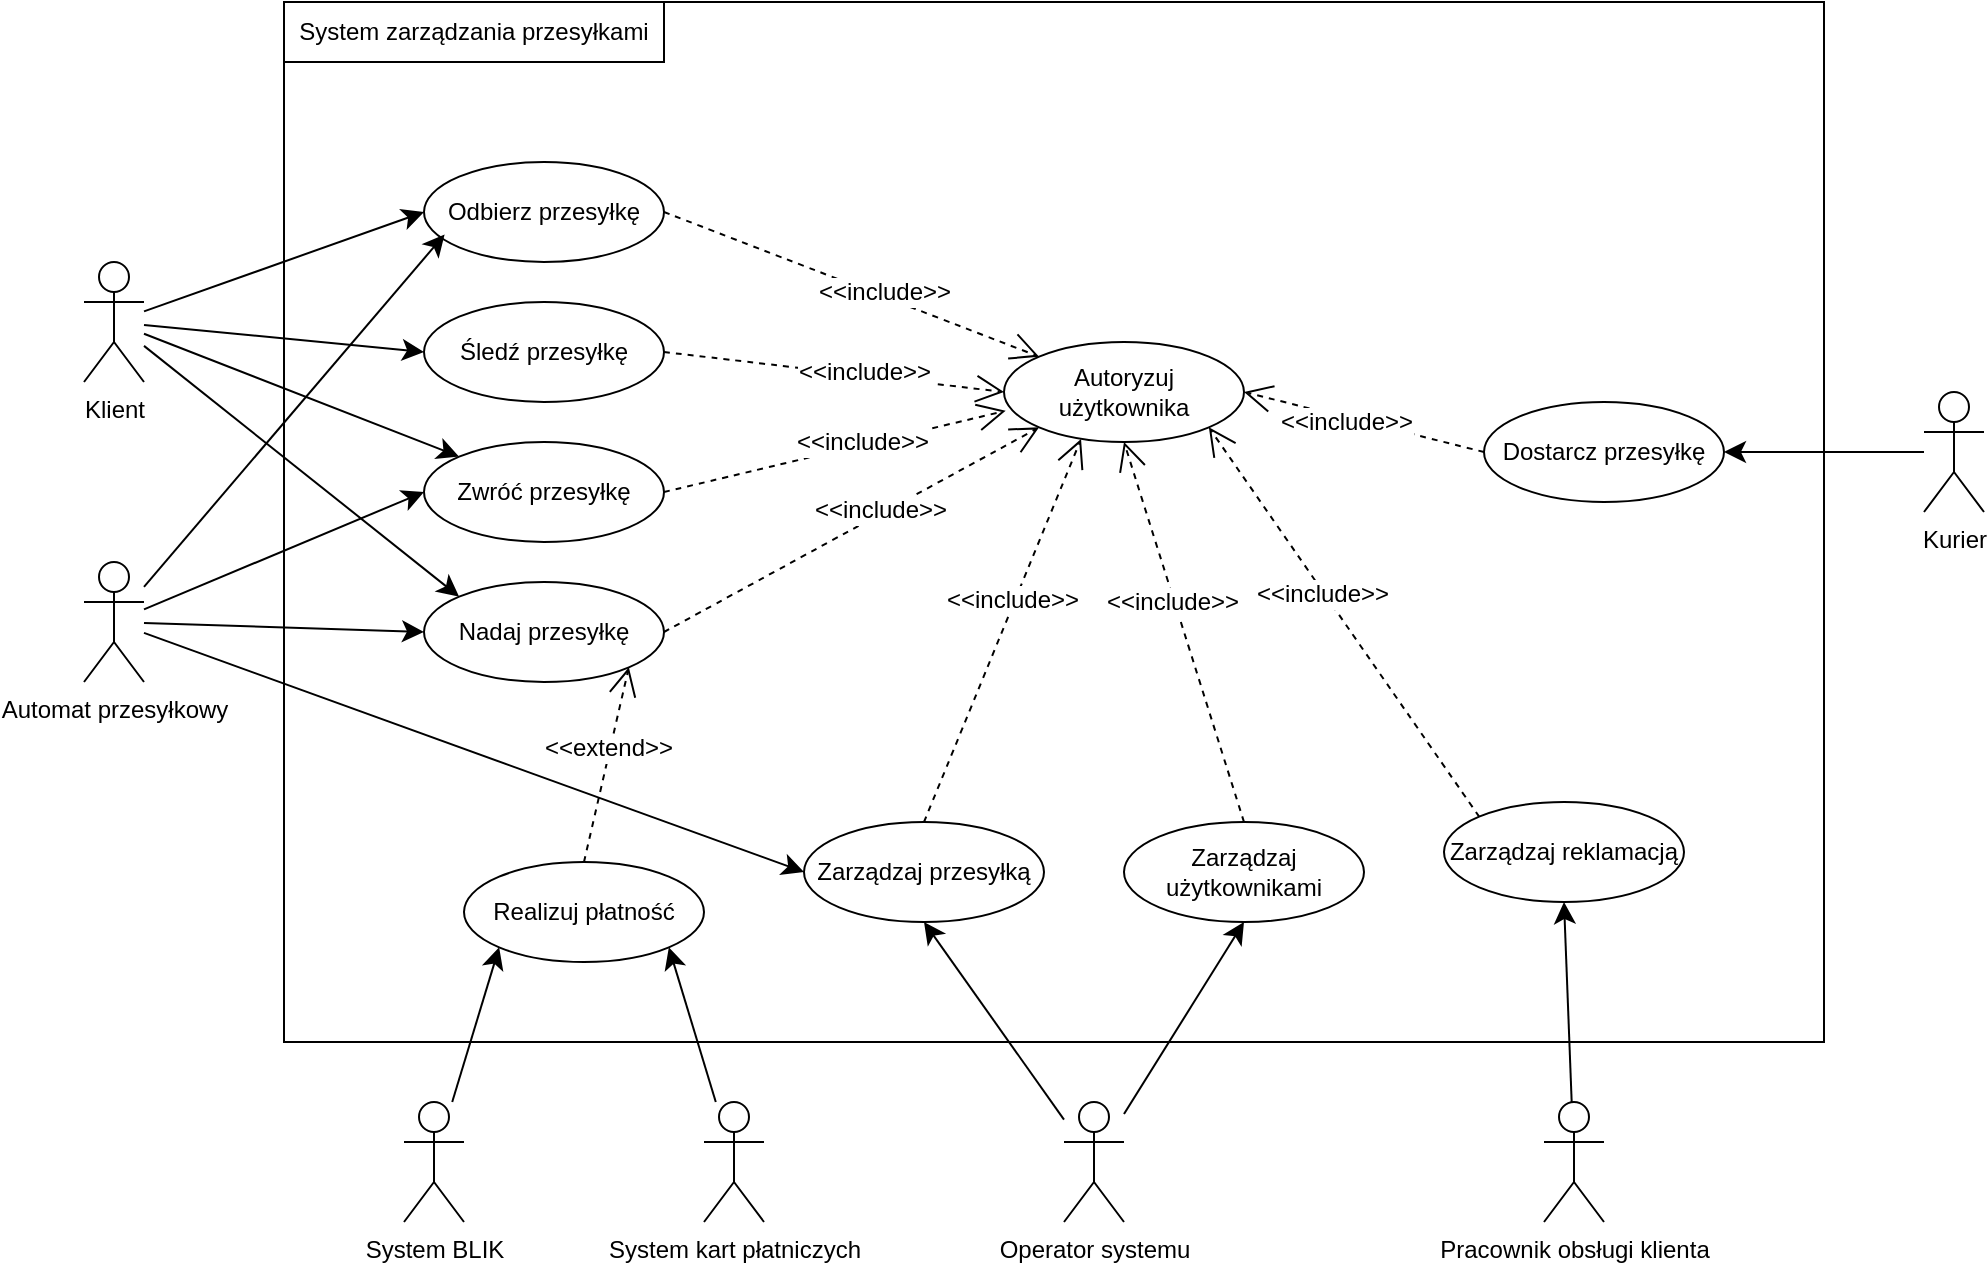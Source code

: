 <mxfile version="26.1.1">
  <diagram name="Strona-1" id="rj_i3QhOTDHq4psBCG0G">
    <mxGraphModel dx="2071" dy="1184" grid="1" gridSize="10" guides="1" tooltips="1" connect="1" arrows="1" fold="1" page="1" pageScale="1" pageWidth="827" pageHeight="1169" math="0" shadow="0">
      <root>
        <mxCell id="0" />
        <mxCell id="1" parent="0" />
        <mxCell id="lPOKyvbXjN7x4YC7jtMb-1" value="" style="html=1;whiteSpace=wrap;" vertex="1" parent="1">
          <mxGeometry x="-200" y="230" width="770" height="520" as="geometry" />
        </mxCell>
        <mxCell id="lPOKyvbXjN7x4YC7jtMb-2" value="System zarządzania przesyłkami" style="html=1;whiteSpace=wrap;" vertex="1" parent="1">
          <mxGeometry x="-200" y="230" width="190" height="30" as="geometry" />
        </mxCell>
        <mxCell id="lPOKyvbXjN7x4YC7jtMb-22" value="" style="edgeStyle=none;curved=1;rounded=0;orthogonalLoop=1;jettySize=auto;html=1;fontSize=12;startSize=8;endSize=8;entryX=0;entryY=0.5;entryDx=0;entryDy=0;" edge="1" parent="1" source="lPOKyvbXjN7x4YC7jtMb-3" target="lPOKyvbXjN7x4YC7jtMb-5">
          <mxGeometry relative="1" as="geometry" />
        </mxCell>
        <mxCell id="lPOKyvbXjN7x4YC7jtMb-23" style="edgeStyle=none;curved=1;rounded=0;orthogonalLoop=1;jettySize=auto;html=1;entryX=0;entryY=0;entryDx=0;entryDy=0;fontSize=12;startSize=8;endSize=8;" edge="1" parent="1" source="lPOKyvbXjN7x4YC7jtMb-3" target="lPOKyvbXjN7x4YC7jtMb-6">
          <mxGeometry relative="1" as="geometry" />
        </mxCell>
        <mxCell id="lPOKyvbXjN7x4YC7jtMb-24" style="edgeStyle=none;curved=1;rounded=0;orthogonalLoop=1;jettySize=auto;html=1;entryX=0;entryY=0.5;entryDx=0;entryDy=0;fontSize=12;startSize=8;endSize=8;" edge="1" parent="1" source="lPOKyvbXjN7x4YC7jtMb-3" target="lPOKyvbXjN7x4YC7jtMb-7">
          <mxGeometry relative="1" as="geometry" />
        </mxCell>
        <mxCell id="lPOKyvbXjN7x4YC7jtMb-25" style="edgeStyle=none;curved=1;rounded=0;orthogonalLoop=1;jettySize=auto;html=1;entryX=0;entryY=0;entryDx=0;entryDy=0;fontSize=12;startSize=8;endSize=8;" edge="1" parent="1" source="lPOKyvbXjN7x4YC7jtMb-3" target="lPOKyvbXjN7x4YC7jtMb-8">
          <mxGeometry relative="1" as="geometry" />
        </mxCell>
        <mxCell id="lPOKyvbXjN7x4YC7jtMb-3" value="Klient" style="shape=umlActor;verticalLabelPosition=bottom;verticalAlign=top;html=1;" vertex="1" parent="1">
          <mxGeometry x="-300" y="360" width="30" height="60" as="geometry" />
        </mxCell>
        <mxCell id="lPOKyvbXjN7x4YC7jtMb-5" value="Odbierz przesyłkę" style="ellipse;whiteSpace=wrap;html=1;" vertex="1" parent="1">
          <mxGeometry x="-130" y="310" width="120" height="50" as="geometry" />
        </mxCell>
        <mxCell id="lPOKyvbXjN7x4YC7jtMb-6" value="Nadaj przesyłkę" style="ellipse;whiteSpace=wrap;html=1;" vertex="1" parent="1">
          <mxGeometry x="-130" y="520" width="120" height="50" as="geometry" />
        </mxCell>
        <mxCell id="lPOKyvbXjN7x4YC7jtMb-7" value="Śledź przesyłkę" style="ellipse;whiteSpace=wrap;html=1;" vertex="1" parent="1">
          <mxGeometry x="-130" y="380" width="120" height="50" as="geometry" />
        </mxCell>
        <mxCell id="lPOKyvbXjN7x4YC7jtMb-8" value="Zwróć przesyłkę" style="ellipse;whiteSpace=wrap;html=1;" vertex="1" parent="1">
          <mxGeometry x="-130" y="450" width="120" height="50" as="geometry" />
        </mxCell>
        <mxCell id="lPOKyvbXjN7x4YC7jtMb-10" value="Autoryzuj użytkownika" style="ellipse;whiteSpace=wrap;html=1;" vertex="1" parent="1">
          <mxGeometry x="160" y="400" width="120" height="50" as="geometry" />
        </mxCell>
        <mxCell id="lPOKyvbXjN7x4YC7jtMb-11" value="Dostarcz p&lt;span style=&quot;color: rgba(0, 0, 0, 0); font-family: monospace; font-size: 0px; text-align: start; text-wrap-mode: nowrap;&quot;&gt;%3CmxGraphModel%3E%3Croot%3E%3CmxCell%20id%3D%220%22%2F%3E%3CmxCell%20id%3D%221%22%20parent%3D%220%22%2F%3E%3CmxCell%20id%3D%222%22%20value%3D%22Zwr%C3%B3%C4%87%20przesy%C5%82k%C4%99%22%20style%3D%22ellipse%3BwhiteSpace%3Dwrap%3Bhtml%3D1%3B%22%20vertex%3D%221%22%20parent%3D%221%22%3E%3CmxGeometry%20x%3D%22300%22%20y%3D%22490%22%20width%3D%22120%22%20height%3D%2250%22%20as%3D%22geometry%22%2F%3E%3C%2FmxCell%3E%3C%2Froot%3E%3C%2FmxGraphModel%3E&lt;/span&gt;rze&lt;span style=&quot;color: rgba(0, 0, 0, 0); font-family: monospace; font-size: 0px; text-align: start; text-wrap-mode: nowrap;&quot;&gt;%3CmxGraphModel%3E%3Croot%3E%3CmxCell%20id%3D%220%22%2F%3E%3CmxCell%20id%3D%221%22%20parent%3D%220%22%2F%3E%3CmxCell%20id%3D%222%22%20value%3D%22Zwr%C3%B3%C4%87%20przesy%C5%82k%C4%99%22%20style%3D%22ellipse%3BwhiteSpace%3Dwrap%3Bhtml%3D1%3B%22%20vertex%3D%221%22%20parent%3D%221%22%3E%3CmxGeometry%20x%3D%22300%22%20y%3D%22490%22%20width%3D%22120%22%20height%3D%2250%22%20as%3D%22geometry%22%2F%3E%3C%2FmxCell%3E%3C%2Froot%3E%3C%2FmxGraphModel%3E&lt;/span&gt;syłkę" style="ellipse;whiteSpace=wrap;html=1;" vertex="1" parent="1">
          <mxGeometry x="400" y="430" width="120" height="50" as="geometry" />
        </mxCell>
        <mxCell id="lPOKyvbXjN7x4YC7jtMb-12" value="Realizuj płatność" style="ellipse;whiteSpace=wrap;html=1;" vertex="1" parent="1">
          <mxGeometry x="-110" y="660" width="120" height="50" as="geometry" />
        </mxCell>
        <mxCell id="lPOKyvbXjN7x4YC7jtMb-13" value="Zarządzaj przesyłką" style="ellipse;whiteSpace=wrap;html=1;" vertex="1" parent="1">
          <mxGeometry x="60" y="640" width="120" height="50" as="geometry" />
        </mxCell>
        <mxCell id="lPOKyvbXjN7x4YC7jtMb-14" value="Zarządzaj reklamacją" style="ellipse;whiteSpace=wrap;html=1;" vertex="1" parent="1">
          <mxGeometry x="380" y="630" width="120" height="50" as="geometry" />
        </mxCell>
        <mxCell id="lPOKyvbXjN7x4YC7jtMb-15" value="Zarządzaj użytkownikami" style="ellipse;whiteSpace=wrap;html=1;" vertex="1" parent="1">
          <mxGeometry x="220" y="640" width="120" height="50" as="geometry" />
        </mxCell>
        <mxCell id="lPOKyvbXjN7x4YC7jtMb-28" style="edgeStyle=none;curved=1;rounded=0;orthogonalLoop=1;jettySize=auto;html=1;entryX=1;entryY=0.5;entryDx=0;entryDy=0;fontSize=12;startSize=8;endSize=8;" edge="1" parent="1" source="lPOKyvbXjN7x4YC7jtMb-16" target="lPOKyvbXjN7x4YC7jtMb-11">
          <mxGeometry relative="1" as="geometry" />
        </mxCell>
        <mxCell id="lPOKyvbXjN7x4YC7jtMb-16" value="Kurier" style="shape=umlActor;verticalLabelPosition=bottom;verticalAlign=top;html=1;" vertex="1" parent="1">
          <mxGeometry x="620" y="425" width="30" height="60" as="geometry" />
        </mxCell>
        <mxCell id="lPOKyvbXjN7x4YC7jtMb-27" value="" style="edgeStyle=none;curved=1;rounded=0;orthogonalLoop=1;jettySize=auto;html=1;fontSize=12;startSize=8;endSize=8;entryX=0.5;entryY=1;entryDx=0;entryDy=0;" edge="1" parent="1" source="lPOKyvbXjN7x4YC7jtMb-17" target="lPOKyvbXjN7x4YC7jtMb-14">
          <mxGeometry relative="1" as="geometry" />
        </mxCell>
        <mxCell id="lPOKyvbXjN7x4YC7jtMb-17" value="Pracownik obsługi klienta" style="shape=umlActor;verticalLabelPosition=bottom;verticalAlign=top;html=1;" vertex="1" parent="1">
          <mxGeometry x="430" y="780" width="30" height="60" as="geometry" />
        </mxCell>
        <mxCell id="lPOKyvbXjN7x4YC7jtMb-31" style="edgeStyle=none;curved=1;rounded=0;orthogonalLoop=1;jettySize=auto;html=1;entryX=0.5;entryY=1;entryDx=0;entryDy=0;fontSize=12;startSize=8;endSize=8;" edge="1" parent="1" source="lPOKyvbXjN7x4YC7jtMb-18" target="lPOKyvbXjN7x4YC7jtMb-15">
          <mxGeometry relative="1" as="geometry" />
        </mxCell>
        <mxCell id="lPOKyvbXjN7x4YC7jtMb-32" style="edgeStyle=none;curved=1;rounded=0;orthogonalLoop=1;jettySize=auto;html=1;entryX=0.5;entryY=1;entryDx=0;entryDy=0;fontSize=12;startSize=8;endSize=8;" edge="1" parent="1" source="lPOKyvbXjN7x4YC7jtMb-18" target="lPOKyvbXjN7x4YC7jtMb-13">
          <mxGeometry relative="1" as="geometry" />
        </mxCell>
        <mxCell id="lPOKyvbXjN7x4YC7jtMb-18" value="Operator systemu" style="shape=umlActor;verticalLabelPosition=bottom;verticalAlign=top;html=1;" vertex="1" parent="1">
          <mxGeometry x="190" y="780" width="30" height="60" as="geometry" />
        </mxCell>
        <mxCell id="lPOKyvbXjN7x4YC7jtMb-45" style="edgeStyle=none;curved=1;rounded=0;orthogonalLoop=1;jettySize=auto;html=1;entryX=0;entryY=0.5;entryDx=0;entryDy=0;fontSize=12;startSize=8;endSize=8;" edge="1" parent="1" source="lPOKyvbXjN7x4YC7jtMb-19" target="lPOKyvbXjN7x4YC7jtMb-6">
          <mxGeometry relative="1" as="geometry" />
        </mxCell>
        <mxCell id="lPOKyvbXjN7x4YC7jtMb-48" style="edgeStyle=none;curved=1;rounded=0;orthogonalLoop=1;jettySize=auto;html=1;entryX=0.086;entryY=0.724;entryDx=0;entryDy=0;fontSize=12;startSize=8;endSize=8;entryPerimeter=0;" edge="1" parent="1" source="lPOKyvbXjN7x4YC7jtMb-19" target="lPOKyvbXjN7x4YC7jtMb-5">
          <mxGeometry relative="1" as="geometry" />
        </mxCell>
        <mxCell id="lPOKyvbXjN7x4YC7jtMb-49" style="edgeStyle=none;curved=1;rounded=0;orthogonalLoop=1;jettySize=auto;html=1;entryX=0;entryY=0.5;entryDx=0;entryDy=0;fontSize=12;startSize=8;endSize=8;" edge="1" parent="1" source="lPOKyvbXjN7x4YC7jtMb-19" target="lPOKyvbXjN7x4YC7jtMb-13">
          <mxGeometry relative="1" as="geometry" />
        </mxCell>
        <mxCell id="lPOKyvbXjN7x4YC7jtMb-50" style="edgeStyle=none;curved=1;rounded=0;orthogonalLoop=1;jettySize=auto;html=1;entryX=0;entryY=0.5;entryDx=0;entryDy=0;fontSize=12;startSize=8;endSize=8;" edge="1" parent="1" source="lPOKyvbXjN7x4YC7jtMb-19" target="lPOKyvbXjN7x4YC7jtMb-8">
          <mxGeometry relative="1" as="geometry" />
        </mxCell>
        <mxCell id="lPOKyvbXjN7x4YC7jtMb-19" value="Automat przesyłkowy" style="shape=umlActor;verticalLabelPosition=bottom;verticalAlign=top;html=1;" vertex="1" parent="1">
          <mxGeometry x="-300" y="510" width="30" height="60" as="geometry" />
        </mxCell>
        <mxCell id="lPOKyvbXjN7x4YC7jtMb-29" style="edgeStyle=none;curved=1;rounded=0;orthogonalLoop=1;jettySize=auto;html=1;entryX=0;entryY=1;entryDx=0;entryDy=0;fontSize=12;startSize=8;endSize=8;" edge="1" parent="1" source="lPOKyvbXjN7x4YC7jtMb-20" target="lPOKyvbXjN7x4YC7jtMb-12">
          <mxGeometry relative="1" as="geometry" />
        </mxCell>
        <mxCell id="lPOKyvbXjN7x4YC7jtMb-20" value="System BLIK" style="shape=umlActor;verticalLabelPosition=bottom;verticalAlign=top;html=1;" vertex="1" parent="1">
          <mxGeometry x="-140" y="780" width="30" height="60" as="geometry" />
        </mxCell>
        <mxCell id="lPOKyvbXjN7x4YC7jtMb-30" style="edgeStyle=none;curved=1;rounded=0;orthogonalLoop=1;jettySize=auto;html=1;entryX=1;entryY=1;entryDx=0;entryDy=0;fontSize=12;startSize=8;endSize=8;" edge="1" parent="1" source="lPOKyvbXjN7x4YC7jtMb-21" target="lPOKyvbXjN7x4YC7jtMb-12">
          <mxGeometry relative="1" as="geometry" />
        </mxCell>
        <mxCell id="lPOKyvbXjN7x4YC7jtMb-21" value="System kart płatniczych" style="shape=umlActor;verticalLabelPosition=bottom;verticalAlign=top;html=1;" vertex="1" parent="1">
          <mxGeometry x="10" y="780" width="30" height="60" as="geometry" />
        </mxCell>
        <mxCell id="lPOKyvbXjN7x4YC7jtMb-35" value="&amp;lt;&amp;lt;include&amp;gt;&amp;gt;" style="endArrow=open;endSize=12;dashed=1;html=1;rounded=0;fontSize=12;curved=1;entryX=0;entryY=0;entryDx=0;entryDy=0;exitX=1;exitY=0.5;exitDx=0;exitDy=0;" edge="1" parent="1" source="lPOKyvbXjN7x4YC7jtMb-5" target="lPOKyvbXjN7x4YC7jtMb-10">
          <mxGeometry x="0.157" y="2" width="160" relative="1" as="geometry">
            <mxPoint x="120" y="470" as="sourcePoint" />
            <mxPoint x="280" y="470" as="targetPoint" />
            <mxPoint x="1" as="offset" />
          </mxGeometry>
        </mxCell>
        <mxCell id="lPOKyvbXjN7x4YC7jtMb-36" value="&amp;lt;&amp;lt;include&amp;gt;&amp;gt;" style="endArrow=open;endSize=12;dashed=1;html=1;rounded=0;fontSize=12;curved=1;exitX=1;exitY=0.5;exitDx=0;exitDy=0;entryX=0;entryY=1;entryDx=0;entryDy=0;" edge="1" parent="1" source="lPOKyvbXjN7x4YC7jtMb-6" target="lPOKyvbXjN7x4YC7jtMb-10">
          <mxGeometry x="0.157" y="2" width="160" relative="1" as="geometry">
            <mxPoint x="40" y="335" as="sourcePoint" />
            <mxPoint x="160" y="480" as="targetPoint" />
            <mxPoint x="1" as="offset" />
          </mxGeometry>
        </mxCell>
        <mxCell id="lPOKyvbXjN7x4YC7jtMb-37" value="&amp;lt;&amp;lt;include&amp;gt;&amp;gt;" style="endArrow=open;endSize=12;dashed=1;html=1;rounded=0;fontSize=12;curved=1;exitX=1;exitY=0.5;exitDx=0;exitDy=0;entryX=0;entryY=0.5;entryDx=0;entryDy=0;" edge="1" parent="1" source="lPOKyvbXjN7x4YC7jtMb-7" target="lPOKyvbXjN7x4YC7jtMb-10">
          <mxGeometry x="0.157" y="2" width="160" relative="1" as="geometry">
            <mxPoint x="40" y="395" as="sourcePoint" />
            <mxPoint x="170" y="385" as="targetPoint" />
            <mxPoint x="1" as="offset" />
          </mxGeometry>
        </mxCell>
        <mxCell id="lPOKyvbXjN7x4YC7jtMb-38" value="&amp;lt;&amp;lt;include&amp;gt;&amp;gt;" style="endArrow=open;endSize=12;dashed=1;html=1;rounded=0;fontSize=12;curved=1;entryX=0.007;entryY=0.688;entryDx=0;entryDy=0;exitX=1;exitY=0.5;exitDx=0;exitDy=0;entryPerimeter=0;" edge="1" parent="1" source="lPOKyvbXjN7x4YC7jtMb-8" target="lPOKyvbXjN7x4YC7jtMb-10">
          <mxGeometry x="0.157" y="2" width="160" relative="1" as="geometry">
            <mxPoint x="40" y="335" as="sourcePoint" />
            <mxPoint x="150" y="505" as="targetPoint" />
            <mxPoint x="1" as="offset" />
          </mxGeometry>
        </mxCell>
        <mxCell id="lPOKyvbXjN7x4YC7jtMb-40" value="&amp;lt;&amp;lt;include&amp;gt;&amp;gt;" style="endArrow=open;endSize=12;dashed=1;html=1;rounded=0;fontSize=12;curved=1;entryX=0.5;entryY=1;entryDx=0;entryDy=0;exitX=0.5;exitY=0;exitDx=0;exitDy=0;" edge="1" parent="1" source="lPOKyvbXjN7x4YC7jtMb-15" target="lPOKyvbXjN7x4YC7jtMb-10">
          <mxGeometry x="0.157" y="2" width="160" relative="1" as="geometry">
            <mxPoint x="40" y="335" as="sourcePoint" />
            <mxPoint x="150" y="505" as="targetPoint" />
            <mxPoint x="1" as="offset" />
          </mxGeometry>
        </mxCell>
        <mxCell id="lPOKyvbXjN7x4YC7jtMb-43" value="&amp;lt;&amp;lt;include&amp;gt;&amp;gt;" style="endArrow=open;endSize=12;dashed=1;html=1;rounded=0;fontSize=12;curved=1;entryX=1;entryY=0.5;entryDx=0;entryDy=0;exitX=0;exitY=0.5;exitDx=0;exitDy=0;" edge="1" parent="1" source="lPOKyvbXjN7x4YC7jtMb-11" target="lPOKyvbXjN7x4YC7jtMb-10">
          <mxGeometry x="0.157" y="2" width="160" relative="1" as="geometry">
            <mxPoint x="40" y="515" as="sourcePoint" />
            <mxPoint x="237" y="403" as="targetPoint" />
            <mxPoint x="1" as="offset" />
          </mxGeometry>
        </mxCell>
        <mxCell id="lPOKyvbXjN7x4YC7jtMb-44" value="&amp;lt;&amp;lt;extend&amp;gt;&amp;gt;" style="endArrow=open;endSize=12;dashed=1;html=1;rounded=0;fontSize=12;curved=1;exitX=0.5;exitY=0;exitDx=0;exitDy=0;entryX=1;entryY=1;entryDx=0;entryDy=0;" edge="1" parent="1" source="lPOKyvbXjN7x4YC7jtMb-12" target="lPOKyvbXjN7x4YC7jtMb-6">
          <mxGeometry x="0.157" y="2" width="160" relative="1" as="geometry">
            <mxPoint x="40" y="515" as="sourcePoint" />
            <mxPoint x="237" y="403" as="targetPoint" />
            <mxPoint x="1" as="offset" />
          </mxGeometry>
        </mxCell>
        <mxCell id="lPOKyvbXjN7x4YC7jtMb-46" value="&amp;lt;&amp;lt;include&amp;gt;&amp;gt;" style="endArrow=open;endSize=12;dashed=1;html=1;rounded=0;fontSize=12;curved=1;exitX=0.5;exitY=0;exitDx=0;exitDy=0;entryX=0.321;entryY=0.971;entryDx=0;entryDy=0;entryPerimeter=0;" edge="1" parent="1" source="lPOKyvbXjN7x4YC7jtMb-13" target="lPOKyvbXjN7x4YC7jtMb-10">
          <mxGeometry x="0.157" y="2" width="160" relative="1" as="geometry">
            <mxPoint x="510" y="330" as="sourcePoint" />
            <mxPoint x="323" y="367" as="targetPoint" />
            <mxPoint x="1" as="offset" />
          </mxGeometry>
        </mxCell>
        <mxCell id="lPOKyvbXjN7x4YC7jtMb-47" value="&amp;lt;&amp;lt;include&amp;gt;&amp;gt;" style="endArrow=open;endSize=12;dashed=1;html=1;rounded=0;fontSize=12;curved=1;entryX=1;entryY=1;entryDx=0;entryDy=0;exitX=0;exitY=0;exitDx=0;exitDy=0;" edge="1" parent="1" source="lPOKyvbXjN7x4YC7jtMb-14" target="lPOKyvbXjN7x4YC7jtMb-10">
          <mxGeometry x="0.157" y="2" width="160" relative="1" as="geometry">
            <mxPoint x="580" y="560" as="sourcePoint" />
            <mxPoint x="280" y="410" as="targetPoint" />
            <mxPoint x="1" as="offset" />
          </mxGeometry>
        </mxCell>
      </root>
    </mxGraphModel>
  </diagram>
</mxfile>
